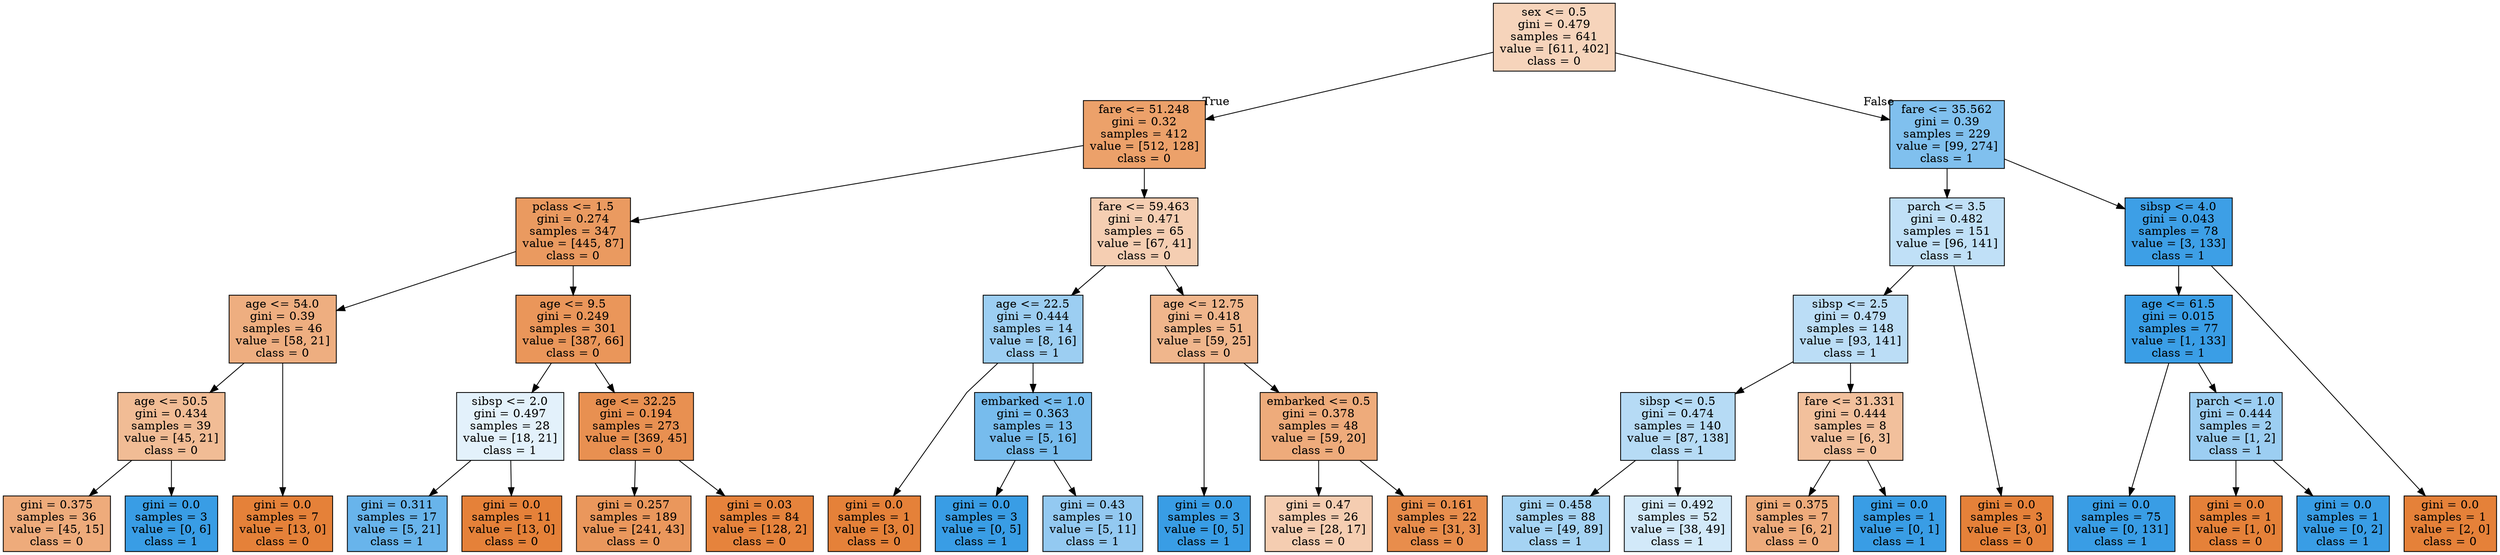 digraph Tree {
node [shape=box, style="filled", color="black"] ;
graph [ranksep=equally, splines=polyline] ;
0 [label="sex <= 0.5\ngini = 0.479\nsamples = 641\nvalue = [611, 402]\nclass = 0", fillcolor="#e5813957"] ;
1 [label="fare <= 51.248\ngini = 0.32\nsamples = 412\nvalue = [512, 128]\nclass = 0", fillcolor="#e58139bf"] ;
0 -> 1 [labeldistance=2.5, labelangle=45, headlabel="True"] ;
2 [label="pclass <= 1.5\ngini = 0.274\nsamples = 347\nvalue = [445, 87]\nclass = 0", fillcolor="#e58139cd"] ;
1 -> 2 ;
3 [label="age <= 54.0\ngini = 0.39\nsamples = 46\nvalue = [58, 21]\nclass = 0", fillcolor="#e58139a3"] ;
2 -> 3 ;
4 [label="age <= 50.5\ngini = 0.434\nsamples = 39\nvalue = [45, 21]\nclass = 0", fillcolor="#e5813988"] ;
3 -> 4 ;
5 [label="gini = 0.375\nsamples = 36\nvalue = [45, 15]\nclass = 0", fillcolor="#e58139aa"] ;
4 -> 5 ;
6 [label="gini = 0.0\nsamples = 3\nvalue = [0, 6]\nclass = 1", fillcolor="#399de5ff"] ;
4 -> 6 ;
7 [label="gini = 0.0\nsamples = 7\nvalue = [13, 0]\nclass = 0", fillcolor="#e58139ff"] ;
3 -> 7 ;
8 [label="age <= 9.5\ngini = 0.249\nsamples = 301\nvalue = [387, 66]\nclass = 0", fillcolor="#e58139d4"] ;
2 -> 8 ;
9 [label="sibsp <= 2.0\ngini = 0.497\nsamples = 28\nvalue = [18, 21]\nclass = 1", fillcolor="#399de524"] ;
8 -> 9 ;
10 [label="gini = 0.311\nsamples = 17\nvalue = [5, 21]\nclass = 1", fillcolor="#399de5c2"] ;
9 -> 10 ;
11 [label="gini = 0.0\nsamples = 11\nvalue = [13, 0]\nclass = 0", fillcolor="#e58139ff"] ;
9 -> 11 ;
12 [label="age <= 32.25\ngini = 0.194\nsamples = 273\nvalue = [369, 45]\nclass = 0", fillcolor="#e58139e0"] ;
8 -> 12 ;
13 [label="gini = 0.257\nsamples = 189\nvalue = [241, 43]\nclass = 0", fillcolor="#e58139d2"] ;
12 -> 13 ;
14 [label="gini = 0.03\nsamples = 84\nvalue = [128, 2]\nclass = 0", fillcolor="#e58139fb"] ;
12 -> 14 ;
15 [label="fare <= 59.463\ngini = 0.471\nsamples = 65\nvalue = [67, 41]\nclass = 0", fillcolor="#e5813963"] ;
1 -> 15 ;
16 [label="age <= 22.5\ngini = 0.444\nsamples = 14\nvalue = [8, 16]\nclass = 1", fillcolor="#399de57f"] ;
15 -> 16 ;
17 [label="gini = 0.0\nsamples = 1\nvalue = [3, 0]\nclass = 0", fillcolor="#e58139ff"] ;
16 -> 17 ;
18 [label="embarked <= 1.0\ngini = 0.363\nsamples = 13\nvalue = [5, 16]\nclass = 1", fillcolor="#399de5af"] ;
16 -> 18 ;
19 [label="gini = 0.0\nsamples = 3\nvalue = [0, 5]\nclass = 1", fillcolor="#399de5ff"] ;
18 -> 19 ;
20 [label="gini = 0.43\nsamples = 10\nvalue = [5, 11]\nclass = 1", fillcolor="#399de58b"] ;
18 -> 20 ;
21 [label="age <= 12.75\ngini = 0.418\nsamples = 51\nvalue = [59, 25]\nclass = 0", fillcolor="#e5813993"] ;
15 -> 21 ;
22 [label="gini = 0.0\nsamples = 3\nvalue = [0, 5]\nclass = 1", fillcolor="#399de5ff"] ;
21 -> 22 ;
23 [label="embarked <= 0.5\ngini = 0.378\nsamples = 48\nvalue = [59, 20]\nclass = 0", fillcolor="#e58139a9"] ;
21 -> 23 ;
24 [label="gini = 0.47\nsamples = 26\nvalue = [28, 17]\nclass = 0", fillcolor="#e5813964"] ;
23 -> 24 ;
25 [label="gini = 0.161\nsamples = 22\nvalue = [31, 3]\nclass = 0", fillcolor="#e58139e6"] ;
23 -> 25 ;
26 [label="fare <= 35.562\ngini = 0.39\nsamples = 229\nvalue = [99, 274]\nclass = 1", fillcolor="#399de5a3"] ;
0 -> 26 [labeldistance=2.5, labelangle=-45, headlabel="False"] ;
27 [label="parch <= 3.5\ngini = 0.482\nsamples = 151\nvalue = [96, 141]\nclass = 1", fillcolor="#399de551"] ;
26 -> 27 ;
28 [label="sibsp <= 2.5\ngini = 0.479\nsamples = 148\nvalue = [93, 141]\nclass = 1", fillcolor="#399de557"] ;
27 -> 28 ;
29 [label="sibsp <= 0.5\ngini = 0.474\nsamples = 140\nvalue = [87, 138]\nclass = 1", fillcolor="#399de55e"] ;
28 -> 29 ;
30 [label="gini = 0.458\nsamples = 88\nvalue = [49, 89]\nclass = 1", fillcolor="#399de573"] ;
29 -> 30 ;
31 [label="gini = 0.492\nsamples = 52\nvalue = [38, 49]\nclass = 1", fillcolor="#399de539"] ;
29 -> 31 ;
32 [label="fare <= 31.331\ngini = 0.444\nsamples = 8\nvalue = [6, 3]\nclass = 0", fillcolor="#e581397f"] ;
28 -> 32 ;
33 [label="gini = 0.375\nsamples = 7\nvalue = [6, 2]\nclass = 0", fillcolor="#e58139aa"] ;
32 -> 33 ;
34 [label="gini = 0.0\nsamples = 1\nvalue = [0, 1]\nclass = 1", fillcolor="#399de5ff"] ;
32 -> 34 ;
35 [label="gini = 0.0\nsamples = 3\nvalue = [3, 0]\nclass = 0", fillcolor="#e58139ff"] ;
27 -> 35 ;
36 [label="sibsp <= 4.0\ngini = 0.043\nsamples = 78\nvalue = [3, 133]\nclass = 1", fillcolor="#399de5f9"] ;
26 -> 36 ;
37 [label="age <= 61.5\ngini = 0.015\nsamples = 77\nvalue = [1, 133]\nclass = 1", fillcolor="#399de5fd"] ;
36 -> 37 ;
38 [label="gini = 0.0\nsamples = 75\nvalue = [0, 131]\nclass = 1", fillcolor="#399de5ff"] ;
37 -> 38 ;
39 [label="parch <= 1.0\ngini = 0.444\nsamples = 2\nvalue = [1, 2]\nclass = 1", fillcolor="#399de57f"] ;
37 -> 39 ;
40 [label="gini = 0.0\nsamples = 1\nvalue = [1, 0]\nclass = 0", fillcolor="#e58139ff"] ;
39 -> 40 ;
41 [label="gini = 0.0\nsamples = 1\nvalue = [0, 2]\nclass = 1", fillcolor="#399de5ff"] ;
39 -> 41 ;
42 [label="gini = 0.0\nsamples = 1\nvalue = [2, 0]\nclass = 0", fillcolor="#e58139ff"] ;
36 -> 42 ;
{rank=same ; 0} ;
{rank=same ; 1; 26} ;
{rank=same ; 2; 15; 27; 36} ;
{rank=same ; 3; 8; 16; 21; 28; 37} ;
{rank=same ; 4; 9; 12; 18; 23; 29; 32; 39} ;
{rank=same ; 5; 6; 7; 10; 11; 13; 14; 17; 19; 20; 22; 24; 25; 30; 31; 33; 34; 35; 38; 40; 41; 42} ;
}
